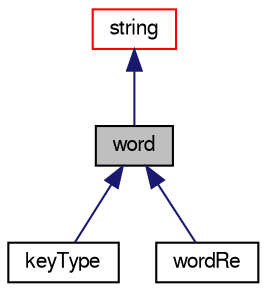 digraph "word"
{
  bgcolor="transparent";
  edge [fontname="FreeSans",fontsize="10",labelfontname="FreeSans",labelfontsize="10"];
  node [fontname="FreeSans",fontsize="10",shape=record];
  Node0 [label="word",height=0.2,width=0.4,color="black", fillcolor="grey75", style="filled", fontcolor="black"];
  Node1 -> Node0 [dir="back",color="midnightblue",fontsize="10",style="solid",fontname="FreeSans"];
  Node1 [label="string",height=0.2,width=0.4,color="red",URL="$a28250.html",tooltip="A class for handling character strings derived from std::string. "];
  Node0 -> Node3 [dir="back",color="midnightblue",fontsize="10",style="solid",fontname="FreeSans"];
  Node3 [label="keyType",height=0.2,width=0.4,color="black",URL="$a28238.html",tooltip="A class for handling keywords in dictionaries. "];
  Node0 -> Node4 [dir="back",color="midnightblue",fontsize="10",style="solid",fontname="FreeSans"];
  Node4 [label="wordRe",height=0.2,width=0.4,color="black",URL="$a28262.html",tooltip="A wordRe is a word, but can also have a regular expression for matching words. "];
}
